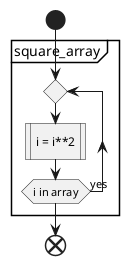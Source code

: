 @startuml reto 2
  start
    partition square_array{
      repeat
        :i = i**2|
      repeat while (i in array) is (yes)
    }
  end
@enduml
